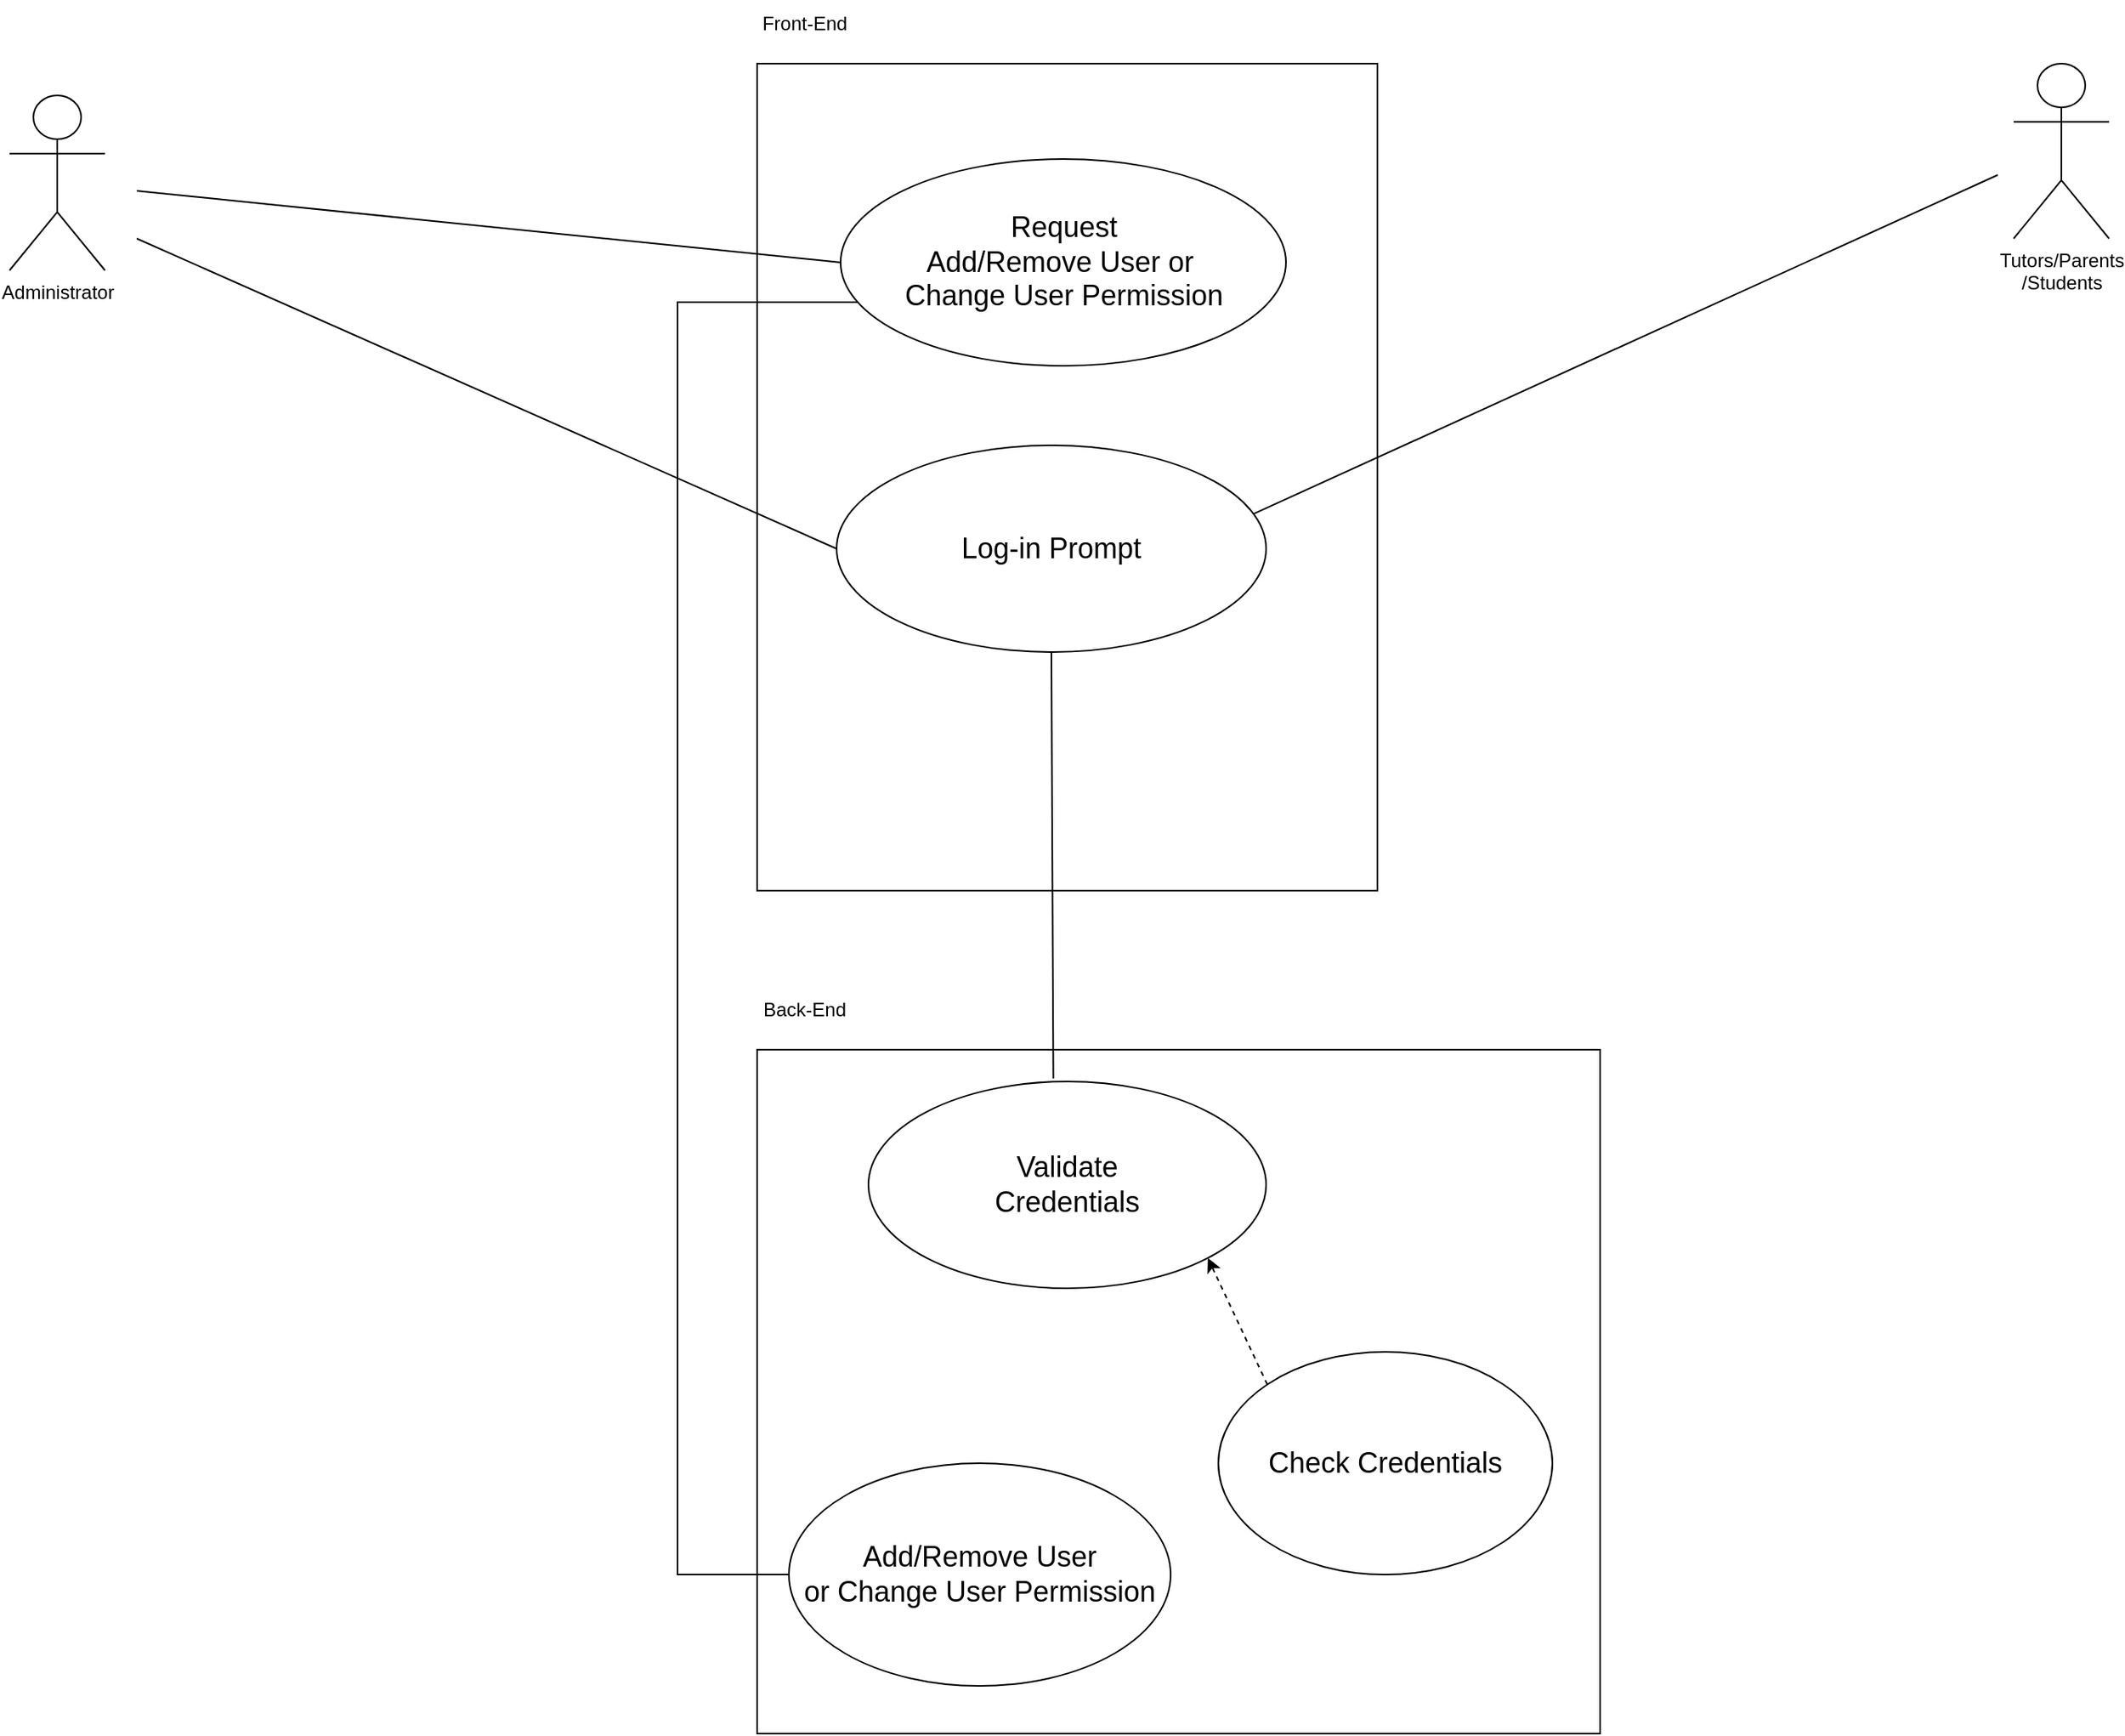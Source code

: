 <mxfile version="23.0.2" type="device">
  <diagram name="Page-1" id="7C7bj3-lRLlQLStprxSx">
    <mxGraphModel dx="1434" dy="844" grid="1" gridSize="10" guides="1" tooltips="1" connect="1" arrows="1" fold="1" page="1" pageScale="1" pageWidth="827" pageHeight="1169" math="0" shadow="0">
      <root>
        <mxCell id="0" />
        <mxCell id="1" parent="0" />
        <mxCell id="RE_xXbZ1OM9WZP-cfM7T-2" value="" style="rounded=0;whiteSpace=wrap;html=1;" parent="1" vertex="1">
          <mxGeometry x="510" y="90" width="390" height="520" as="geometry" />
        </mxCell>
        <mxCell id="RE_xXbZ1OM9WZP-cfM7T-3" value="" style="rounded=0;whiteSpace=wrap;html=1;" parent="1" vertex="1">
          <mxGeometry x="510" y="710" width="530" height="430" as="geometry" />
        </mxCell>
        <mxCell id="RE_xXbZ1OM9WZP-cfM7T-5" value="Administrator" style="shape=umlActor;verticalLabelPosition=bottom;verticalAlign=top;html=1;outlineConnect=0;" parent="1" vertex="1">
          <mxGeometry x="40" y="110" width="60" height="110" as="geometry" />
        </mxCell>
        <mxCell id="mQNuOfT8fdMKc2TamD2T-3" style="edgeStyle=orthogonalEdgeStyle;rounded=0;orthogonalLoop=1;jettySize=auto;html=1;exitX=0.038;exitY=0.692;exitDx=0;exitDy=0;entryX=0;entryY=0.5;entryDx=0;entryDy=0;exitPerimeter=0;endArrow=none;endFill=0;" edge="1" parent="1" source="mQNuOfT8fdMKc2TamD2T-19" target="mQNuOfT8fdMKc2TamD2T-22">
          <mxGeometry relative="1" as="geometry">
            <Array as="points">
              <mxPoint x="460" y="240" />
              <mxPoint x="460" y="1040" />
            </Array>
          </mxGeometry>
        </mxCell>
        <mxCell id="9W9OZdjhH9qHKFUagA9C-2" value="Front-End" style="text;html=1;strokeColor=none;fillColor=none;align=center;verticalAlign=middle;whiteSpace=wrap;rounded=0;" parent="1" vertex="1">
          <mxGeometry x="510" y="50" width="60" height="30" as="geometry" />
        </mxCell>
        <mxCell id="9W9OZdjhH9qHKFUagA9C-3" value="Back-End" style="text;html=1;strokeColor=none;fillColor=none;align=center;verticalAlign=middle;whiteSpace=wrap;rounded=0;" parent="1" vertex="1">
          <mxGeometry x="510" y="670" width="60" height="30" as="geometry" />
        </mxCell>
        <mxCell id="9W9OZdjhH9qHKFUagA9C-5" value="Tutors/Parents&lt;br&gt;/Students" style="shape=umlActor;verticalLabelPosition=bottom;verticalAlign=top;html=1;outlineConnect=0;" parent="1" vertex="1">
          <mxGeometry x="1300" y="90" width="60" height="110" as="geometry" />
        </mxCell>
        <mxCell id="9W9OZdjhH9qHKFUagA9C-24" value="" style="endArrow=none;html=1;rounded=0;entryX=0;entryY=0.5;entryDx=0;entryDy=0;endFill=0;" parent="1" target="mQNuOfT8fdMKc2TamD2T-19" edge="1">
          <mxGeometry width="50" height="50" relative="1" as="geometry">
            <mxPoint x="120" y="170" as="sourcePoint" />
            <mxPoint x="750" y="410" as="targetPoint" />
          </mxGeometry>
        </mxCell>
        <mxCell id="9W9OZdjhH9qHKFUagA9C-26" value="" style="endArrow=none;html=1;rounded=0;entryX=0.965;entryY=0.337;entryDx=0;entryDy=0;entryPerimeter=0;endFill=0;" parent="1" target="mQNuOfT8fdMKc2TamD2T-20" edge="1">
          <mxGeometry width="50" height="50" relative="1" as="geometry">
            <mxPoint x="1290" y="160" as="sourcePoint" />
            <mxPoint x="1070" y="380" as="targetPoint" />
          </mxGeometry>
        </mxCell>
        <mxCell id="mQNuOfT8fdMKc2TamD2T-9" value="" style="endArrow=none;html=1;rounded=0;exitX=0.5;exitY=1;exitDx=0;exitDy=0;entryX=0.465;entryY=-0.014;entryDx=0;entryDy=0;entryPerimeter=0;endFill=0;" edge="1" parent="1" source="mQNuOfT8fdMKc2TamD2T-20" target="mQNuOfT8fdMKc2TamD2T-21">
          <mxGeometry width="50" height="50" relative="1" as="geometry">
            <mxPoint x="700" y="650" as="sourcePoint" />
            <mxPoint x="750" y="600" as="targetPoint" />
          </mxGeometry>
        </mxCell>
        <mxCell id="mQNuOfT8fdMKc2TamD2T-18" value="" style="endArrow=none;html=1;rounded=0;entryX=0;entryY=0.5;entryDx=0;entryDy=0;endFill=0;" edge="1" parent="1" target="mQNuOfT8fdMKc2TamD2T-20">
          <mxGeometry width="50" height="50" relative="1" as="geometry">
            <mxPoint x="120" y="200" as="sourcePoint" />
            <mxPoint x="750" y="380" as="targetPoint" />
          </mxGeometry>
        </mxCell>
        <mxCell id="mQNuOfT8fdMKc2TamD2T-19" value="&lt;font style=&quot;font-size: 18px;&quot;&gt;Request &lt;br&gt;Add/Remove User or&amp;nbsp;&lt;br&gt;Change User Permission&lt;/font&gt;" style="ellipse;whiteSpace=wrap;html=1;" vertex="1" parent="1">
          <mxGeometry x="562.5" y="150" width="280" height="130" as="geometry" />
        </mxCell>
        <mxCell id="mQNuOfT8fdMKc2TamD2T-20" value="&lt;font style=&quot;font-size: 18px;&quot;&gt;Log-in Prompt&lt;/font&gt;" style="ellipse;whiteSpace=wrap;html=1;" vertex="1" parent="1">
          <mxGeometry x="560" y="330" width="270" height="130" as="geometry" />
        </mxCell>
        <mxCell id="mQNuOfT8fdMKc2TamD2T-21" value="&lt;font style=&quot;font-size: 18px;&quot;&gt;Validate&lt;br&gt;Credentials&lt;/font&gt;" style="ellipse;whiteSpace=wrap;html=1;" vertex="1" parent="1">
          <mxGeometry x="580" y="730" width="250" height="130" as="geometry" />
        </mxCell>
        <mxCell id="mQNuOfT8fdMKc2TamD2T-22" value="&lt;font style=&quot;font-size: 18px;&quot;&gt;Add/Remove User&lt;br&gt;or Change User Permission&lt;/font&gt;" style="ellipse;whiteSpace=wrap;html=1;" vertex="1" parent="1">
          <mxGeometry x="530" y="970" width="240" height="140" as="geometry" />
        </mxCell>
        <mxCell id="mQNuOfT8fdMKc2TamD2T-24" value="&lt;font style=&quot;font-size: 18px;&quot;&gt;Check Credentials&lt;/font&gt;" style="ellipse;whiteSpace=wrap;html=1;" vertex="1" parent="1">
          <mxGeometry x="800" y="900" width="210" height="140" as="geometry" />
        </mxCell>
        <mxCell id="mQNuOfT8fdMKc2TamD2T-25" value="" style="endArrow=classic;html=1;rounded=0;exitX=0;exitY=0;exitDx=0;exitDy=0;entryX=1;entryY=1;entryDx=0;entryDy=0;dashed=1;" edge="1" parent="1" source="mQNuOfT8fdMKc2TamD2T-24" target="mQNuOfT8fdMKc2TamD2T-21">
          <mxGeometry width="50" height="50" relative="1" as="geometry">
            <mxPoint x="760" y="640" as="sourcePoint" />
            <mxPoint x="810" y="590" as="targetPoint" />
          </mxGeometry>
        </mxCell>
      </root>
    </mxGraphModel>
  </diagram>
</mxfile>
